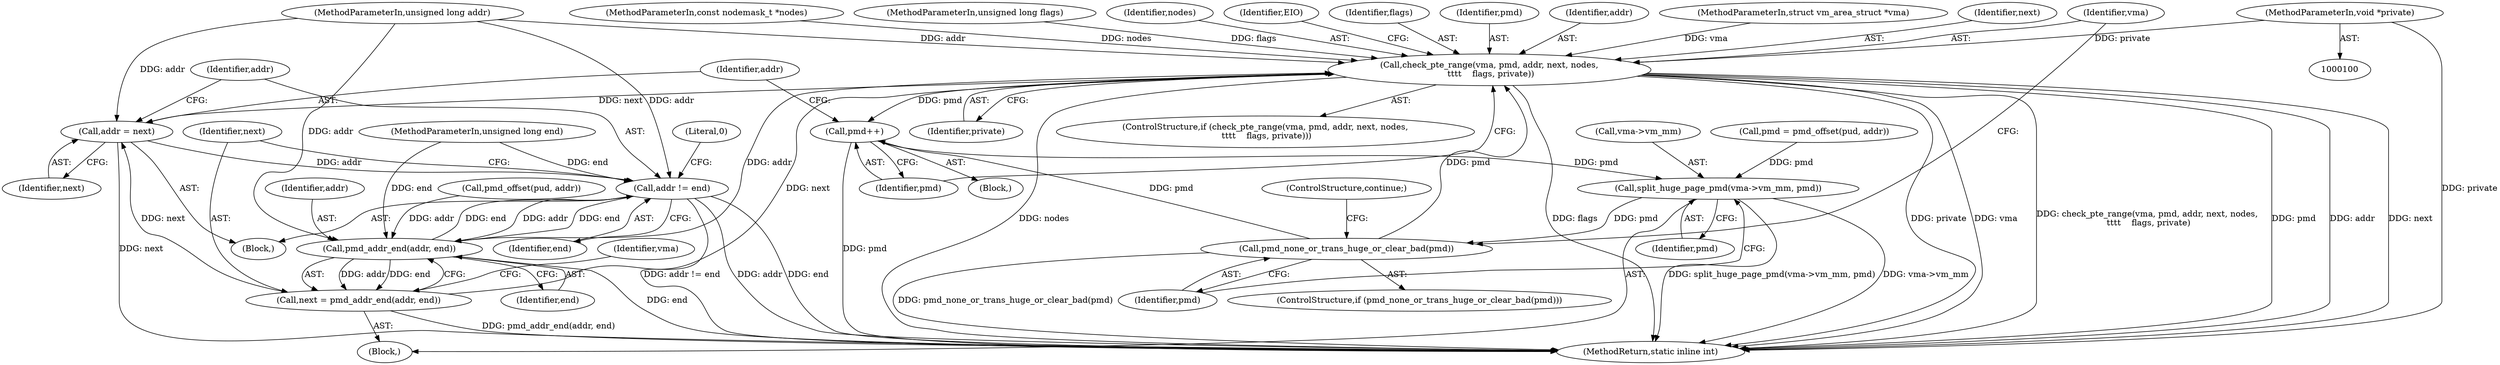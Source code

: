 digraph "0_linux_4a1d704194a441bf83c636004a479e01360ec850_7@pointer" {
"1000107" [label="(MethodParameterIn,void *private)"];
"1000133" [label="(Call,check_pte_range(vma, pmd, addr, next, nodes,\n \t\t\t\t    flags, private))"];
"1000145" [label="(Call,pmd++)"];
"1000123" [label="(Call,split_huge_page_pmd(vma->vm_mm, pmd))"];
"1000129" [label="(Call,pmd_none_or_trans_huge_or_clear_bad(pmd))"];
"1000148" [label="(Call,addr = next)"];
"1000151" [label="(Call,addr != end)"];
"1000120" [label="(Call,pmd_addr_end(addr, end))"];
"1000118" [label="(Call,next = pmd_addr_end(addr, end))"];
"1000153" [label="(Identifier,end)"];
"1000117" [label="(Block,)"];
"1000118" [label="(Call,next = pmd_addr_end(addr, end))"];
"1000143" [label="(Identifier,EIO)"];
"1000146" [label="(Identifier,pmd)"];
"1000148" [label="(Call,addr = next)"];
"1000125" [label="(Identifier,vma)"];
"1000140" [label="(Identifier,private)"];
"1000129" [label="(Call,pmd_none_or_trans_huge_or_clear_bad(pmd))"];
"1000119" [label="(Identifier,next)"];
"1000103" [label="(MethodParameterIn,unsigned long addr)"];
"1000152" [label="(Identifier,addr)"];
"1000139" [label="(Identifier,flags)"];
"1000130" [label="(Identifier,pmd)"];
"1000124" [label="(Call,vma->vm_mm)"];
"1000104" [label="(MethodParameterIn,unsigned long end)"];
"1000145" [label="(Call,pmd++)"];
"1000111" [label="(Call,pmd = pmd_offset(pud, addr))"];
"1000131" [label="(ControlStructure,continue;)"];
"1000149" [label="(Identifier,addr)"];
"1000151" [label="(Call,addr != end)"];
"1000128" [label="(ControlStructure,if (pmd_none_or_trans_huge_or_clear_bad(pmd)))"];
"1000156" [label="(MethodReturn,static inline int)"];
"1000135" [label="(Identifier,pmd)"];
"1000136" [label="(Identifier,addr)"];
"1000150" [label="(Identifier,next)"];
"1000101" [label="(MethodParameterIn,struct vm_area_struct *vma)"];
"1000123" [label="(Call,split_huge_page_pmd(vma->vm_mm, pmd))"];
"1000137" [label="(Identifier,next)"];
"1000127" [label="(Identifier,pmd)"];
"1000134" [label="(Identifier,vma)"];
"1000155" [label="(Literal,0)"];
"1000105" [label="(MethodParameterIn,const nodemask_t *nodes)"];
"1000106" [label="(MethodParameterIn,unsigned long flags)"];
"1000121" [label="(Identifier,addr)"];
"1000132" [label="(ControlStructure,if (check_pte_range(vma, pmd, addr, next, nodes,\n \t\t\t\t    flags, private)))"];
"1000120" [label="(Call,pmd_addr_end(addr, end))"];
"1000133" [label="(Call,check_pte_range(vma, pmd, addr, next, nodes,\n \t\t\t\t    flags, private))"];
"1000107" [label="(MethodParameterIn,void *private)"];
"1000122" [label="(Identifier,end)"];
"1000138" [label="(Identifier,nodes)"];
"1000147" [label="(Block,)"];
"1000144" [label="(Block,)"];
"1000113" [label="(Call,pmd_offset(pud, addr))"];
"1000107" -> "1000100"  [label="AST: "];
"1000107" -> "1000156"  [label="DDG: private"];
"1000107" -> "1000133"  [label="DDG: private"];
"1000133" -> "1000132"  [label="AST: "];
"1000133" -> "1000140"  [label="CFG: "];
"1000134" -> "1000133"  [label="AST: "];
"1000135" -> "1000133"  [label="AST: "];
"1000136" -> "1000133"  [label="AST: "];
"1000137" -> "1000133"  [label="AST: "];
"1000138" -> "1000133"  [label="AST: "];
"1000139" -> "1000133"  [label="AST: "];
"1000140" -> "1000133"  [label="AST: "];
"1000146" -> "1000133"  [label="CFG: "];
"1000143" -> "1000133"  [label="CFG: "];
"1000133" -> "1000156"  [label="DDG: nodes"];
"1000133" -> "1000156"  [label="DDG: flags"];
"1000133" -> "1000156"  [label="DDG: private"];
"1000133" -> "1000156"  [label="DDG: vma"];
"1000133" -> "1000156"  [label="DDG: check_pte_range(vma, pmd, addr, next, nodes,\n \t\t\t\t    flags, private)"];
"1000133" -> "1000156"  [label="DDG: pmd"];
"1000133" -> "1000156"  [label="DDG: addr"];
"1000133" -> "1000156"  [label="DDG: next"];
"1000101" -> "1000133"  [label="DDG: vma"];
"1000129" -> "1000133"  [label="DDG: pmd"];
"1000120" -> "1000133"  [label="DDG: addr"];
"1000103" -> "1000133"  [label="DDG: addr"];
"1000118" -> "1000133"  [label="DDG: next"];
"1000105" -> "1000133"  [label="DDG: nodes"];
"1000106" -> "1000133"  [label="DDG: flags"];
"1000133" -> "1000145"  [label="DDG: pmd"];
"1000133" -> "1000148"  [label="DDG: next"];
"1000145" -> "1000144"  [label="AST: "];
"1000145" -> "1000146"  [label="CFG: "];
"1000146" -> "1000145"  [label="AST: "];
"1000149" -> "1000145"  [label="CFG: "];
"1000145" -> "1000156"  [label="DDG: pmd"];
"1000145" -> "1000123"  [label="DDG: pmd"];
"1000129" -> "1000145"  [label="DDG: pmd"];
"1000123" -> "1000117"  [label="AST: "];
"1000123" -> "1000127"  [label="CFG: "];
"1000124" -> "1000123"  [label="AST: "];
"1000127" -> "1000123"  [label="AST: "];
"1000130" -> "1000123"  [label="CFG: "];
"1000123" -> "1000156"  [label="DDG: vma->vm_mm"];
"1000123" -> "1000156"  [label="DDG: split_huge_page_pmd(vma->vm_mm, pmd)"];
"1000111" -> "1000123"  [label="DDG: pmd"];
"1000123" -> "1000129"  [label="DDG: pmd"];
"1000129" -> "1000128"  [label="AST: "];
"1000129" -> "1000130"  [label="CFG: "];
"1000130" -> "1000129"  [label="AST: "];
"1000131" -> "1000129"  [label="CFG: "];
"1000134" -> "1000129"  [label="CFG: "];
"1000129" -> "1000156"  [label="DDG: pmd_none_or_trans_huge_or_clear_bad(pmd)"];
"1000148" -> "1000147"  [label="AST: "];
"1000148" -> "1000150"  [label="CFG: "];
"1000149" -> "1000148"  [label="AST: "];
"1000150" -> "1000148"  [label="AST: "];
"1000152" -> "1000148"  [label="CFG: "];
"1000148" -> "1000156"  [label="DDG: next"];
"1000118" -> "1000148"  [label="DDG: next"];
"1000103" -> "1000148"  [label="DDG: addr"];
"1000148" -> "1000151"  [label="DDG: addr"];
"1000151" -> "1000147"  [label="AST: "];
"1000151" -> "1000153"  [label="CFG: "];
"1000152" -> "1000151"  [label="AST: "];
"1000153" -> "1000151"  [label="AST: "];
"1000119" -> "1000151"  [label="CFG: "];
"1000155" -> "1000151"  [label="CFG: "];
"1000151" -> "1000156"  [label="DDG: end"];
"1000151" -> "1000156"  [label="DDG: addr != end"];
"1000151" -> "1000156"  [label="DDG: addr"];
"1000151" -> "1000120"  [label="DDG: addr"];
"1000151" -> "1000120"  [label="DDG: end"];
"1000103" -> "1000151"  [label="DDG: addr"];
"1000120" -> "1000151"  [label="DDG: end"];
"1000104" -> "1000151"  [label="DDG: end"];
"1000120" -> "1000118"  [label="AST: "];
"1000120" -> "1000122"  [label="CFG: "];
"1000121" -> "1000120"  [label="AST: "];
"1000122" -> "1000120"  [label="AST: "];
"1000118" -> "1000120"  [label="CFG: "];
"1000120" -> "1000156"  [label="DDG: end"];
"1000120" -> "1000118"  [label="DDG: addr"];
"1000120" -> "1000118"  [label="DDG: end"];
"1000113" -> "1000120"  [label="DDG: addr"];
"1000103" -> "1000120"  [label="DDG: addr"];
"1000104" -> "1000120"  [label="DDG: end"];
"1000118" -> "1000117"  [label="AST: "];
"1000119" -> "1000118"  [label="AST: "];
"1000125" -> "1000118"  [label="CFG: "];
"1000118" -> "1000156"  [label="DDG: pmd_addr_end(addr, end)"];
}
